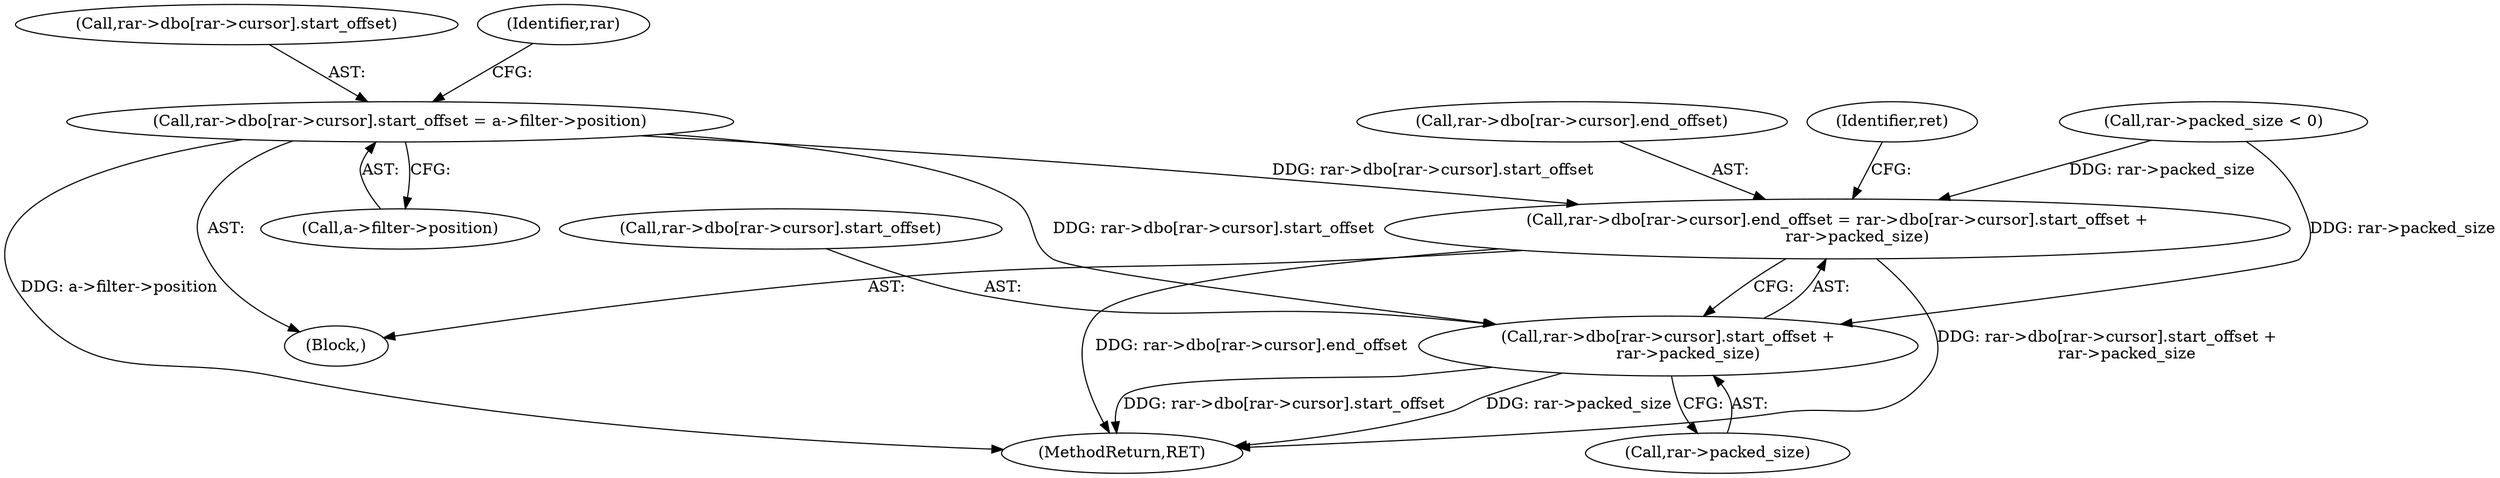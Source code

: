 digraph "0_libarchive_5562545b5562f6d12a4ef991fae158bf4ccf92b6@array" {
"1001201" [label="(Call,rar->dbo[rar->cursor].start_offset = a->filter->position)"];
"1001216" [label="(Call,rar->dbo[rar->cursor].end_offset = rar->dbo[rar->cursor].start_offset +\n        rar->packed_size)"];
"1001226" [label="(Call,rar->dbo[rar->cursor].start_offset +\n        rar->packed_size)"];
"1001211" [label="(Call,a->filter->position)"];
"1001202" [label="(Call,rar->dbo[rar->cursor].start_offset)"];
"1001226" [label="(Call,rar->dbo[rar->cursor].start_offset +\n        rar->packed_size)"];
"1001741" [label="(MethodReturn,RET)"];
"1001217" [label="(Call,rar->dbo[rar->cursor].end_offset)"];
"1001236" [label="(Call,rar->packed_size)"];
"1000549" [label="(Call,rar->packed_size < 0)"];
"1001220" [label="(Identifier,rar)"];
"1001200" [label="(Block,)"];
"1001216" [label="(Call,rar->dbo[rar->cursor].end_offset = rar->dbo[rar->cursor].start_offset +\n        rar->packed_size)"];
"1001227" [label="(Call,rar->dbo[rar->cursor].start_offset)"];
"1001240" [label="(Identifier,ret)"];
"1001201" [label="(Call,rar->dbo[rar->cursor].start_offset = a->filter->position)"];
"1001201" -> "1001200"  [label="AST: "];
"1001201" -> "1001211"  [label="CFG: "];
"1001202" -> "1001201"  [label="AST: "];
"1001211" -> "1001201"  [label="AST: "];
"1001220" -> "1001201"  [label="CFG: "];
"1001201" -> "1001741"  [label="DDG: a->filter->position"];
"1001201" -> "1001216"  [label="DDG: rar->dbo[rar->cursor].start_offset"];
"1001201" -> "1001226"  [label="DDG: rar->dbo[rar->cursor].start_offset"];
"1001216" -> "1001200"  [label="AST: "];
"1001216" -> "1001226"  [label="CFG: "];
"1001217" -> "1001216"  [label="AST: "];
"1001226" -> "1001216"  [label="AST: "];
"1001240" -> "1001216"  [label="CFG: "];
"1001216" -> "1001741"  [label="DDG: rar->dbo[rar->cursor].start_offset +\n        rar->packed_size"];
"1001216" -> "1001741"  [label="DDG: rar->dbo[rar->cursor].end_offset"];
"1000549" -> "1001216"  [label="DDG: rar->packed_size"];
"1001226" -> "1001236"  [label="CFG: "];
"1001227" -> "1001226"  [label="AST: "];
"1001236" -> "1001226"  [label="AST: "];
"1001226" -> "1001741"  [label="DDG: rar->dbo[rar->cursor].start_offset"];
"1001226" -> "1001741"  [label="DDG: rar->packed_size"];
"1000549" -> "1001226"  [label="DDG: rar->packed_size"];
}
